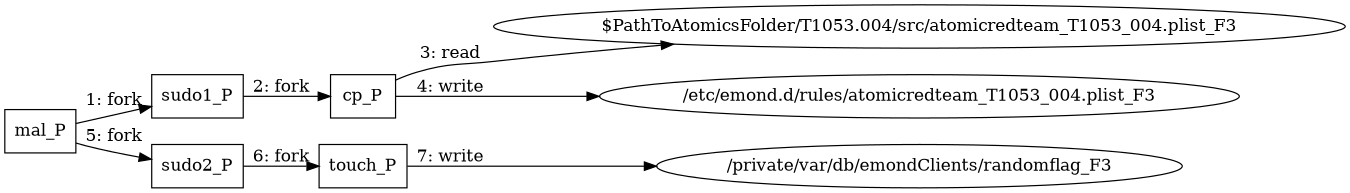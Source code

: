 digraph "T1053.004" {
rankdir="LR"
size="9"
fixedsize="false"
splines="true"
nodesep=0.3
ranksep=0
fontsize=10
overlap="scalexy"
engine= "neato"
	"mal_P" [node_type=Process shape=box]
	"sudo1_P" [node_type=Process shape=box]
	"cp_P" [node_type=Process shape=box]
	"sudo2_P" [node_type=Process shape=box]
	"touch_P" [node_type=Process shape=box]
	"$PathToAtomicsFolder/T1053.004/src/atomicredteam_T1053_004.plist_F3" [node_type=File shape=ellipse]
	"/etc/emond.d/rules/atomicredteam_T1053_004.plist_F3" [node_type=File shape=ellipse]
	"/private/var/db/emondClients/randomflag_F3" [node_type=File shape=ellipse]
	"mal_P" -> "sudo1_P" [label="1: fork"]
	"sudo1_P" -> "cp_P" [label="2: fork"]
	"cp_P" -> "$PathToAtomicsFolder/T1053.004/src/atomicredteam_T1053_004.plist_F3" [label="3: read"]
	"cp_P" -> "/etc/emond.d/rules/atomicredteam_T1053_004.plist_F3" [label="4: write"]
	"mal_P" -> "sudo2_P" [label="5: fork"]
	"sudo2_P" -> "touch_P" [label="6: fork"]
	"touch_P" -> "/private/var/db/emondClients/randomflag_F3" [label="7: write"]
}
